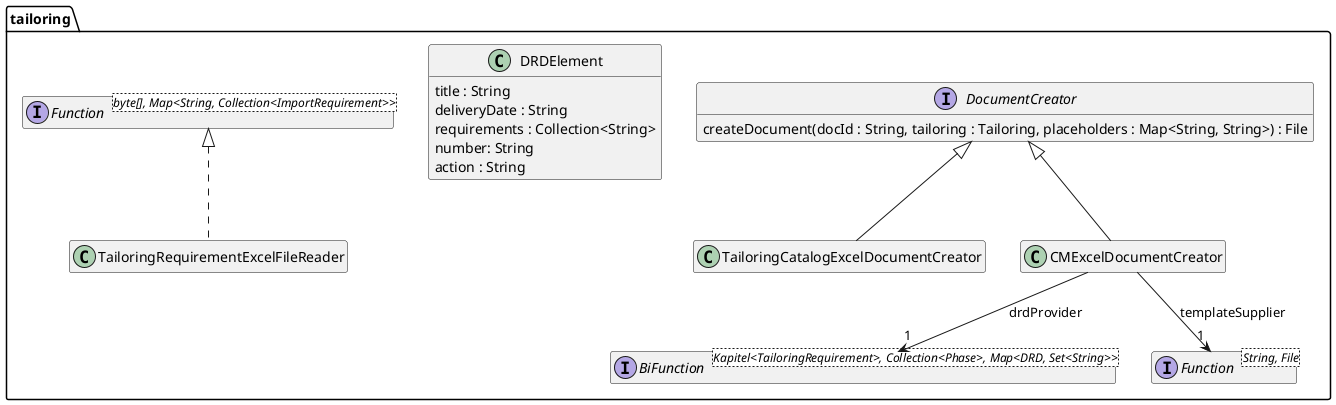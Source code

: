 @startuml Ebene3.png
hide empty members

package tailoring {

    interface DocumentCreator {
        createDocument(docId : String, tailoring : Tailoring, placeholders : Map<String, String>) : File
    }

    interface "BiFunction<Kapitel<TailoringRequirement>, Collection<Phase>, Map<DRD, Set<String>>>" as drdSupplier {
    }

    interface "Function<String, File>" as templateSupplier {
    }

    class TailoringCatalogExcelDocumentCreator {
    }
    DocumentCreator <|-- TailoringCatalogExcelDocumentCreator

    class CMExcelDocumentCreator {
    }
    DocumentCreator <|-- CMExcelDocumentCreator
    CMExcelDocumentCreator --> "1" templateSupplier : templateSupplier
    CMExcelDocumentCreator --> "1" drdSupplier : drdProvider

    class DRDElement {
        title : String
        deliveryDate : String
        requirements : Collection<String>
        number: String
        action : String
    }

    interface "Function<byte[], Map<String, Collection<ImportRequirement>>>" as requirementFunction {
    }

    class TailoringRequirementExcelFileReader {
    }
    requirementFunction <|.. TailoringRequirementExcelFileReader
}
@enduml
